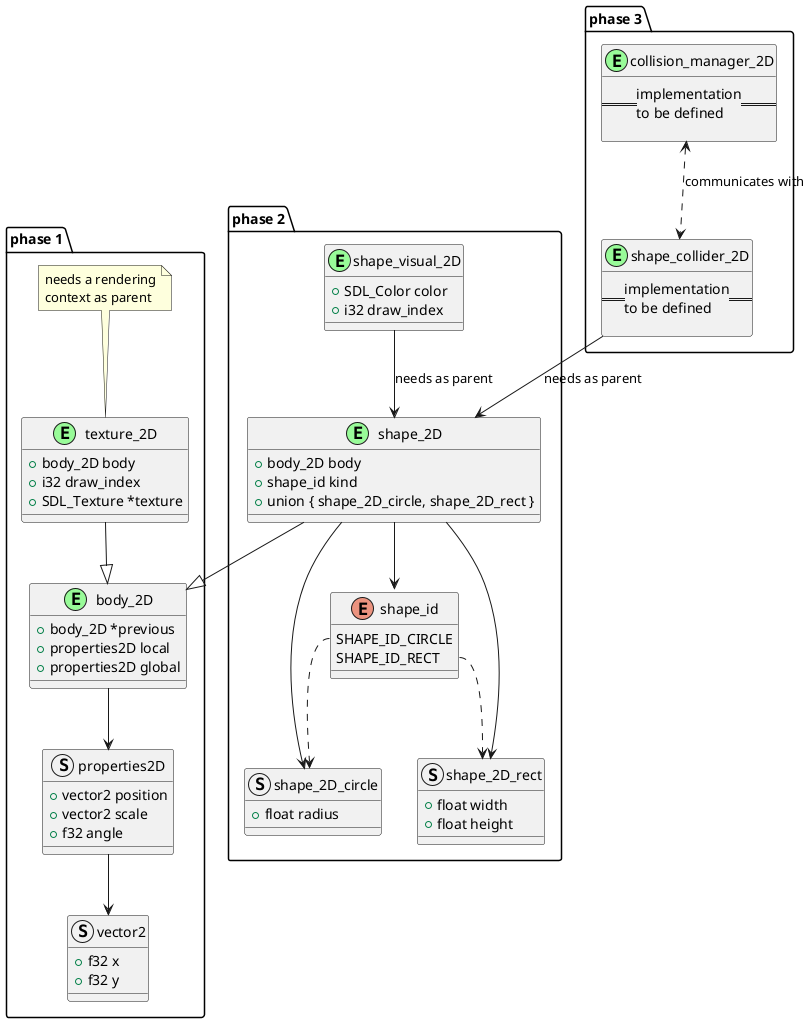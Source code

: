 @startuml 2D engine base entities

' ------------------------------------------------------------------------------
' ------------------------------------------------------------------------------

package phase_1 as "phase 1"  {

    struct vector2 {
        + f32 x
        + f32 y
    }

    struct properties2D {
        + vector2 position
        + vector2 scale
        + f32 angle
    }
    properties2D --> vector2

    struct body_2D << (E, PaleGreen) >> {
        + body_2D *previous
        + properties2D local
        + properties2D global
    }
    body_2D --> properties2D

    struct texture_2D << (E, PaleGreen) >> {
        + body_2D body
        + i32 draw_index
        + SDL_Texture *texture
    }
    texture_2D --|> body_2D
    note top of texture_2D : needs a rendering\ncontext as parent
}

' ------------------------------------------------------------------------------
' ------------------------------------------------------------------------------

package phase_2 as "phase 2" {

    struct shape_2D_circle {
        + float radius
    }

    ' ------------------------------------------------------------------------------

    struct shape_2D_rect {
        + float width
        + float height
    }

    ' ------------------------------------------------------------------------------

    enum shape_id {
        SHAPE_ID_CIRCLE
        SHAPE_ID_RECT
    }
    shape_id::SHAPE_ID_CIRCLE ..> shape_2D_circle
    shape_id::SHAPE_ID_RECT ..> shape_2D_rect

    ' ------------------------------------------------------------------------------

    struct shape_2D << (E, PaleGreen) >> {
        + body_2D body
        + shape_id kind
        + union { shape_2D_circle, shape_2D_rect }
    }

    shape_2D --> shape_id
    shape_2D --|> body_2D
    shape_2D --> shape_2D_circle
    shape_2D --> shape_2D_rect

    struct shape_visual_2D << (E, PaleGreen) >> {
        + SDL_Color color
        + i32 draw_index
    }
    shape_visual_2D --> shape_2D : needs as parent

}

' ------------------------------------------------------------------------------
' ------------------------------------------------------------------------------

package phase_3 as "phase 3" {

    struct shape_collider_2D << (E, PaleGreen) >> {
        == implementation\nto be defined ==
    }
    shape_collider_2D --> shape_2D : needs as parent

    ' ------------------------------------------------------------------------------

    struct collision_manager_2D << (E, PaleGreen) >> {
        == implementation\nto be defined ==
    }
    collision_manager_2D <..> shape_collider_2D : communicates with

}

' ------------------------------------------------------------------------------
' ------------------------------------------------------------------------------

@enduml